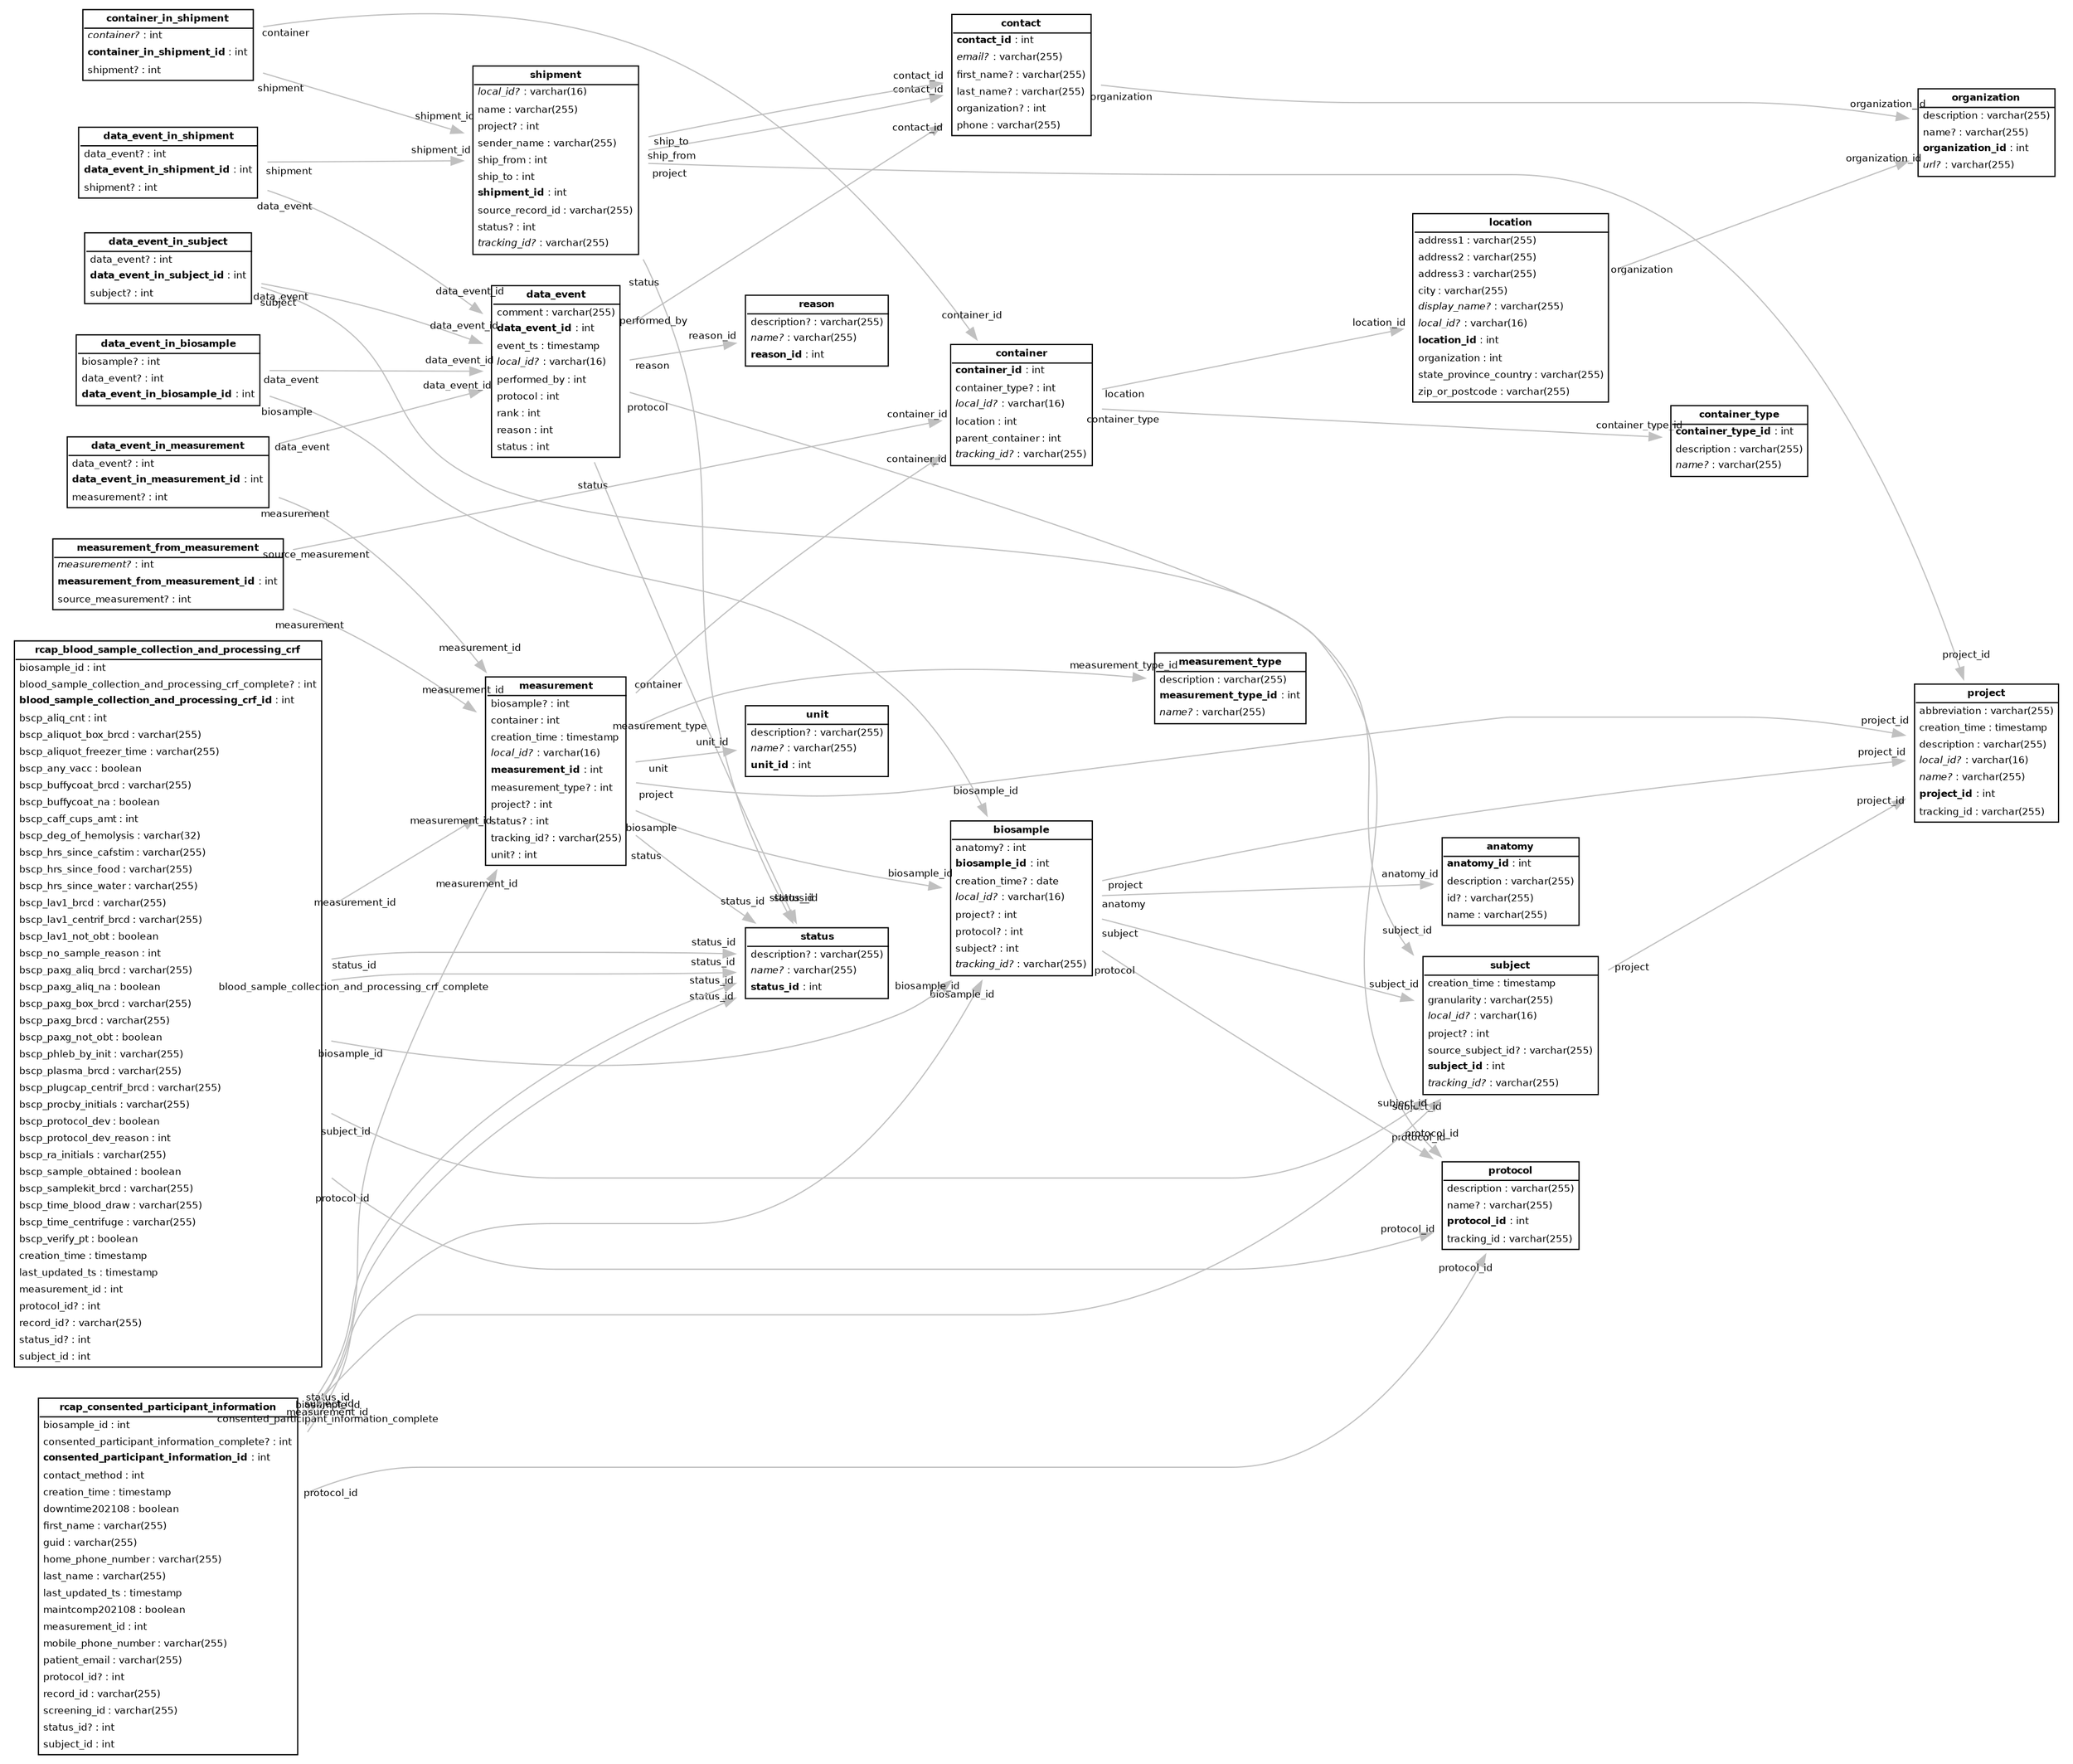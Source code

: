 digraph G {
node [fontname="Bitstream Vera Sans", fontsize=8, shape=none];
edge [color=grey, fontname="Bitstream Vera Sans", fontsize=8, labeldistance=2];
graph [rankdir=LR];
unit [label=<<TABLE BORDER="1" CELLBORDER="0" CELLSPACING="1">
	        <TR><TD><B>unit</B></TD></TR><HR></HR>
	        <TR><TD align="left">description? : varchar(255)</TD></TR>
	<TR><TD align="left"><I>name?</I> : varchar(255)</TD></TR>
	<TR><TD align="left"><B>unit_id</B> : int</TD></TR>
	        </TABLE>>];
status [label=<<TABLE BORDER="1" CELLBORDER="0" CELLSPACING="1">
	        <TR><TD><B>status</B></TD></TR><HR></HR>
	        <TR><TD align="left">description? : varchar(255)</TD></TR>
	<TR><TD align="left"><I>name?</I> : varchar(255)</TD></TR>
	<TR><TD align="left"><B>status_id</B> : int</TD></TR>
	        </TABLE>>];
reason [label=<<TABLE BORDER="1" CELLBORDER="0" CELLSPACING="1">
	        <TR><TD><B>reason</B></TD></TR><HR></HR>
	        <TR><TD align="left">description? : varchar(255)</TD></TR>
	<TR><TD align="left"><I>name?</I> : varchar(255)</TD></TR>
	<TR><TD align="left"><B>reason_id</B> : int</TD></TR>
	        </TABLE>>];
protocol [label=<<TABLE BORDER="1" CELLBORDER="0" CELLSPACING="1">
	        <TR><TD><B>protocol</B></TD></TR><HR></HR>
	        <TR><TD align="left">description : varchar(255)</TD></TR>
	<TR><TD align="left">name? : varchar(255)</TD></TR>
	<TR><TD align="left"><B>protocol_id</B> : int</TD></TR>
	<TR><TD align="left">tracking_id : varchar(255)</TD></TR>
	        </TABLE>>];
project [label=<<TABLE BORDER="1" CELLBORDER="0" CELLSPACING="1">
	        <TR><TD><B>project</B></TD></TR><HR></HR>
	        <TR><TD align="left">abbreviation : varchar(255)</TD></TR>
	<TR><TD align="left">creation_time : timestamp</TD></TR>
	<TR><TD align="left">description : varchar(255)</TD></TR>
	<TR><TD align="left"><I>local_id?</I> : varchar(16)</TD></TR>
	<TR><TD align="left"><I>name?</I> : varchar(255)</TD></TR>
	<TR><TD align="left"><B>project_id</B> : int</TD></TR>
	<TR><TD align="left">tracking_id : varchar(255)</TD></TR>
	        </TABLE>>];
organization [label=<<TABLE BORDER="1" CELLBORDER="0" CELLSPACING="1">
	        <TR><TD><B>organization</B></TD></TR><HR></HR>
	        <TR><TD align="left">description : varchar(255)</TD></TR>
	<TR><TD align="left">name? : varchar(255)</TD></TR>
	<TR><TD align="left"><B>organization_id</B> : int</TD></TR>
	<TR><TD align="left"><I>url?</I> : varchar(255)</TD></TR>
	        </TABLE>>];
measurement_type [label=<<TABLE BORDER="1" CELLBORDER="0" CELLSPACING="1">
	        <TR><TD><B>measurement_type</B></TD></TR><HR></HR>
	        <TR><TD align="left">description : varchar(255)</TD></TR>
	<TR><TD align="left"><B>measurement_type_id</B> : int</TD></TR>
	<TR><TD align="left"><I>name?</I> : varchar(255)</TD></TR>
	        </TABLE>>];
location [label=<<TABLE BORDER="1" CELLBORDER="0" CELLSPACING="1">
	        <TR><TD><B>location</B></TD></TR><HR></HR>
	        <TR><TD align="left">address1 : varchar(255)</TD></TR>
	<TR><TD align="left">address2 : varchar(255)</TD></TR>
	<TR><TD align="left">address3 : varchar(255)</TD></TR>
	<TR><TD align="left">city : varchar(255)</TD></TR>
	<TR><TD align="left"><I>display_name?</I> : varchar(255)</TD></TR>
	<TR><TD align="left"><I>local_id?</I> : varchar(16)</TD></TR>
	<TR><TD align="left"><B>location_id</B> : int</TD></TR>
	<TR><TD align="left">organization : int</TD></TR>
	<TR><TD align="left">state_province_country : varchar(255)</TD></TR>
	<TR><TD align="left">zip_or_postcode : varchar(255)</TD></TR>
	        </TABLE>>];
container_type [label=<<TABLE BORDER="1" CELLBORDER="0" CELLSPACING="1">
	        <TR><TD><B>container_type</B></TD></TR><HR></HR>
	        <TR><TD align="left"><B>container_type_id</B> : int</TD></TR>
	<TR><TD align="left">description : varchar(255)</TD></TR>
	<TR><TD align="left"><I>name?</I> : varchar(255)</TD></TR>
	        </TABLE>>];
container [label=<<TABLE BORDER="1" CELLBORDER="0" CELLSPACING="1">
	        <TR><TD><B>container</B></TD></TR><HR></HR>
	        <TR><TD align="left"><B>container_id</B> : int</TD></TR>
	<TR><TD align="left">container_type? : int</TD></TR>
	<TR><TD align="left"><I>local_id?</I> : varchar(16)</TD></TR>
	<TR><TD align="left">location : int</TD></TR>
	<TR><TD align="left">parent_container : int</TD></TR>
	<TR><TD align="left"><I>tracking_id?</I> : varchar(255)</TD></TR>
	        </TABLE>>];
contact [label=<<TABLE BORDER="1" CELLBORDER="0" CELLSPACING="1">
	        <TR><TD><B>contact</B></TD></TR><HR></HR>
	        <TR><TD align="left"><B>contact_id</B> : int</TD></TR>
	<TR><TD align="left"><I>email?</I> : varchar(255)</TD></TR>
	<TR><TD align="left">first_name? : varchar(255)</TD></TR>
	<TR><TD align="left">last_name? : varchar(255)</TD></TR>
	<TR><TD align="left">organization? : int</TD></TR>
	<TR><TD align="left">phone : varchar(255)</TD></TR>
	        </TABLE>>];
anatomy [label=<<TABLE BORDER="1" CELLBORDER="0" CELLSPACING="1">
	        <TR><TD><B>anatomy</B></TD></TR><HR></HR>
	        <TR><TD align="left"><B>anatomy_id</B> : int</TD></TR>
	<TR><TD align="left">description : varchar(255)</TD></TR>
	<TR><TD align="left">id? : varchar(255)</TD></TR>
	<TR><TD align="left">name : varchar(255)</TD></TR>
	        </TABLE>>];
subject [label=<<TABLE BORDER="1" CELLBORDER="0" CELLSPACING="1">
	        <TR><TD><B>subject</B></TD></TR><HR></HR>
	        <TR><TD align="left">creation_time : timestamp</TD></TR>
	<TR><TD align="left">granularity : varchar(255)</TD></TR>
	<TR><TD align="left"><I>local_id?</I> : varchar(16)</TD></TR>
	<TR><TD align="left">project? : int</TD></TR>
	<TR><TD align="left">source_subject_id? : varchar(255)</TD></TR>
	<TR><TD align="left"><B>subject_id</B> : int</TD></TR>
	<TR><TD align="left"><I>tracking_id?</I> : varchar(255)</TD></TR>
	        </TABLE>>];
shipment [label=<<TABLE BORDER="1" CELLBORDER="0" CELLSPACING="1">
	        <TR><TD><B>shipment</B></TD></TR><HR></HR>
	        <TR><TD align="left"><I>local_id?</I> : varchar(16)</TD></TR>
	<TR><TD align="left">name : varchar(255)</TD></TR>
	<TR><TD align="left">project? : int</TD></TR>
	<TR><TD align="left">sender_name : varchar(255)</TD></TR>
	<TR><TD align="left">ship_from : int</TD></TR>
	<TR><TD align="left">ship_to : int</TD></TR>
	<TR><TD align="left"><B>shipment_id</B> : int</TD></TR>
	<TR><TD align="left">source_record_id : varchar(255)</TD></TR>
	<TR><TD align="left">status? : int</TD></TR>
	<TR><TD align="left"><I>tracking_id?</I> : varchar(255)</TD></TR>
	        </TABLE>>];
data_event [label=<<TABLE BORDER="1" CELLBORDER="0" CELLSPACING="1">
	        <TR><TD><B>data_event</B></TD></TR><HR></HR>
	        <TR><TD align="left">comment : varchar(255)</TD></TR>
	<TR><TD align="left"><B>data_event_id</B> : int</TD></TR>
	<TR><TD align="left">event_ts : timestamp</TD></TR>
	<TR><TD align="left"><I>local_id?</I> : varchar(16)</TD></TR>
	<TR><TD align="left">performed_by : int</TD></TR>
	<TR><TD align="left">protocol : int</TD></TR>
	<TR><TD align="left">rank : int</TD></TR>
	<TR><TD align="left">reason : int</TD></TR>
	<TR><TD align="left">status : int</TD></TR>
	        </TABLE>>];
container_in_shipment [label=<<TABLE BORDER="1" CELLBORDER="0" CELLSPACING="1">
	        <TR><TD><B>container_in_shipment</B></TD></TR><HR></HR>
	        <TR><TD align="left"><I>container?</I> : int</TD></TR>
	<TR><TD align="left"><B>container_in_shipment_id</B> : int</TD></TR>
	<TR><TD align="left">shipment? : int</TD></TR>
	        </TABLE>>];
biosample [label=<<TABLE BORDER="1" CELLBORDER="0" CELLSPACING="1">
	        <TR><TD><B>biosample</B></TD></TR><HR></HR>
	        <TR><TD align="left">anatomy? : int</TD></TR>
	<TR><TD align="left"><B>biosample_id</B> : int</TD></TR>
	<TR><TD align="left">creation_time? : date</TD></TR>
	<TR><TD align="left"><I>local_id?</I> : varchar(16)</TD></TR>
	<TR><TD align="left">project? : int</TD></TR>
	<TR><TD align="left">protocol? : int</TD></TR>
	<TR><TD align="left">subject? : int</TD></TR>
	<TR><TD align="left"><I>tracking_id?</I> : varchar(255)</TD></TR>
	        </TABLE>>];
measurement [label=<<TABLE BORDER="1" CELLBORDER="0" CELLSPACING="1">
	        <TR><TD><B>measurement</B></TD></TR><HR></HR>
	        <TR><TD align="left">biosample? : int</TD></TR>
	<TR><TD align="left">container : int</TD></TR>
	<TR><TD align="left">creation_time : timestamp</TD></TR>
	<TR><TD align="left"><I>local_id?</I> : varchar(16)</TD></TR>
	<TR><TD align="left"><B>measurement_id</B> : int</TD></TR>
	<TR><TD align="left">measurement_type? : int</TD></TR>
	<TR><TD align="left">project? : int</TD></TR>
	<TR><TD align="left">status? : int</TD></TR>
	<TR><TD align="left">tracking_id? : varchar(255)</TD></TR>
	<TR><TD align="left">unit? : int</TD></TR>
	        </TABLE>>];
data_event_in_subject [label=<<TABLE BORDER="1" CELLBORDER="0" CELLSPACING="1">
	        <TR><TD><B>data_event_in_subject</B></TD></TR><HR></HR>
	        <TR><TD align="left">data_event? : int</TD></TR>
	<TR><TD align="left"><B>data_event_in_subject_id</B> : int</TD></TR>
	<TR><TD align="left">subject? : int</TD></TR>
	        </TABLE>>];
data_event_in_shipment [label=<<TABLE BORDER="1" CELLBORDER="0" CELLSPACING="1">
	        <TR><TD><B>data_event_in_shipment</B></TD></TR><HR></HR>
	        <TR><TD align="left">data_event? : int</TD></TR>
	<TR><TD align="left"><B>data_event_in_shipment_id</B> : int</TD></TR>
	<TR><TD align="left">shipment? : int</TD></TR>
	        </TABLE>>];
data_event_in_measurement [label=<<TABLE BORDER="1" CELLBORDER="0" CELLSPACING="1">
	        <TR><TD><B>data_event_in_measurement</B></TD></TR><HR></HR>
	        <TR><TD align="left">data_event? : int</TD></TR>
	<TR><TD align="left"><B>data_event_in_measurement_id</B> : int</TD></TR>
	<TR><TD align="left">measurement? : int</TD></TR>
	        </TABLE>>];
data_event_in_biosample [label=<<TABLE BORDER="1" CELLBORDER="0" CELLSPACING="1">
	        <TR><TD><B>data_event_in_biosample</B></TD></TR><HR></HR>
	        <TR><TD align="left">biosample? : int</TD></TR>
	<TR><TD align="left">data_event? : int</TD></TR>
	<TR><TD align="left"><B>data_event_in_biosample_id</B> : int</TD></TR>
	        </TABLE>>];
rcap_consented_participant_information [label=<<TABLE BORDER="1" CELLBORDER="0" CELLSPACING="1">
	        <TR><TD><B>rcap_consented_participant_information</B></TD></TR><HR></HR>
	        <TR><TD align="left">biosample_id : int</TD></TR>
	<TR><TD align="left">consented_participant_information_complete? : int</TD></TR>
	<TR><TD align="left"><B>consented_participant_information_id</B> : int</TD></TR>
	<TR><TD align="left">contact_method : int</TD></TR>
	<TR><TD align="left">creation_time : timestamp</TD></TR>
	<TR><TD align="left">downtime202108 : boolean</TD></TR>
	<TR><TD align="left">first_name : varchar(255)</TD></TR>
	<TR><TD align="left">guid : varchar(255)</TD></TR>
	<TR><TD align="left">home_phone_number : varchar(255)</TD></TR>
	<TR><TD align="left">last_name : varchar(255)</TD></TR>
	<TR><TD align="left">last_updated_ts : timestamp</TD></TR>
	<TR><TD align="left">maintcomp202108 : boolean</TD></TR>
	<TR><TD align="left">measurement_id : int</TD></TR>
	<TR><TD align="left">mobile_phone_number : varchar(255)</TD></TR>
	<TR><TD align="left">patient_email : varchar(255)</TD></TR>
	<TR><TD align="left">protocol_id? : int</TD></TR>
	<TR><TD align="left">record_id : varchar(255)</TD></TR>
	<TR><TD align="left">screening_id : varchar(255)</TD></TR>
	<TR><TD align="left">status_id? : int</TD></TR>
	<TR><TD align="left">subject_id : int</TD></TR>
	        </TABLE>>];
rcap_blood_sample_collection_and_processing_crf [label=<<TABLE BORDER="1" CELLBORDER="0" CELLSPACING="1">
	        <TR><TD><B>rcap_blood_sample_collection_and_processing_crf</B></TD></TR><HR></HR>
	        <TR><TD align="left">biosample_id : int</TD></TR>
	<TR><TD align="left">blood_sample_collection_and_processing_crf_complete? : int</TD></TR>
	<TR><TD align="left"><B>blood_sample_collection_and_processing_crf_id</B> : int</TD></TR>
	<TR><TD align="left">bscp_aliq_cnt : int</TD></TR>
	<TR><TD align="left">bscp_aliquot_box_brcd : varchar(255)</TD></TR>
	<TR><TD align="left">bscp_aliquot_freezer_time : varchar(255)</TD></TR>
	<TR><TD align="left">bscp_any_vacc : boolean</TD></TR>
	<TR><TD align="left">bscp_buffycoat_brcd : varchar(255)</TD></TR>
	<TR><TD align="left">bscp_buffycoat_na : boolean</TD></TR>
	<TR><TD align="left">bscp_caff_cups_amt : int</TD></TR>
	<TR><TD align="left">bscp_deg_of_hemolysis : varchar(32)</TD></TR>
	<TR><TD align="left">bscp_hrs_since_cafstim : varchar(255)</TD></TR>
	<TR><TD align="left">bscp_hrs_since_food : varchar(255)</TD></TR>
	<TR><TD align="left">bscp_hrs_since_water : varchar(255)</TD></TR>
	<TR><TD align="left">bscp_lav1_brcd : varchar(255)</TD></TR>
	<TR><TD align="left">bscp_lav1_centrif_brcd : varchar(255)</TD></TR>
	<TR><TD align="left">bscp_lav1_not_obt : boolean</TD></TR>
	<TR><TD align="left">bscp_no_sample_reason : int</TD></TR>
	<TR><TD align="left">bscp_paxg_aliq_brcd : varchar(255)</TD></TR>
	<TR><TD align="left">bscp_paxg_aliq_na : boolean</TD></TR>
	<TR><TD align="left">bscp_paxg_box_brcd : varchar(255)</TD></TR>
	<TR><TD align="left">bscp_paxg_brcd : varchar(255)</TD></TR>
	<TR><TD align="left">bscp_paxg_not_obt : boolean</TD></TR>
	<TR><TD align="left">bscp_phleb_by_init : varchar(255)</TD></TR>
	<TR><TD align="left">bscp_plasma_brcd : varchar(255)</TD></TR>
	<TR><TD align="left">bscp_plugcap_centrif_brcd : varchar(255)</TD></TR>
	<TR><TD align="left">bscp_procby_initials : varchar(255)</TD></TR>
	<TR><TD align="left">bscp_protocol_dev : boolean</TD></TR>
	<TR><TD align="left">bscp_protocol_dev_reason : int</TD></TR>
	<TR><TD align="left">bscp_ra_initials : varchar(255)</TD></TR>
	<TR><TD align="left">bscp_sample_obtained : boolean</TD></TR>
	<TR><TD align="left">bscp_samplekit_brcd : varchar(255)</TD></TR>
	<TR><TD align="left">bscp_time_blood_draw : varchar(255)</TD></TR>
	<TR><TD align="left">bscp_time_centrifuge : varchar(255)</TD></TR>
	<TR><TD align="left">bscp_verify_pt : boolean</TD></TR>
	<TR><TD align="left">creation_time : timestamp</TD></TR>
	<TR><TD align="left">last_updated_ts : timestamp</TD></TR>
	<TR><TD align="left">measurement_id : int</TD></TR>
	<TR><TD align="left">protocol_id? : int</TD></TR>
	<TR><TD align="left">record_id? : varchar(255)</TD></TR>
	<TR><TD align="left">status_id? : int</TD></TR>
	<TR><TD align="left">subject_id : int</TD></TR>
	        </TABLE>>];
measurement_from_measurement [label=<<TABLE BORDER="1" CELLBORDER="0" CELLSPACING="1">
	        <TR><TD><B>measurement_from_measurement</B></TD></TR><HR></HR>
	        <TR><TD align="left"><I>measurement?</I> : int</TD></TR>
	<TR><TD align="left"><B>measurement_from_measurement_id</B> : int</TD></TR>
	<TR><TD align="left">source_measurement? : int</TD></TR>
	        </TABLE>>];
location -> organization  [headlabel=organization_id, minlen=3, taillabel=organization, xlabel="                                                      "];
container -> container_type  [headlabel=container_type_id, minlen=4, taillabel=container_type, xlabel="                                                              "];
container -> location  [headlabel=location_id, minlen=3, taillabel=location, xlabel="                                      "];
contact -> organization  [headlabel=organization_id, minlen=3, taillabel=organization, xlabel="                                                      "];
subject -> project  [headlabel=project_id, minlen=3, taillabel=project, xlabel="                                  "];
shipment -> project  [headlabel=project_id, minlen=3, taillabel=project, xlabel="                                  "];
shipment -> contact  [headlabel=contact_id, minlen=3, taillabel=ship_from, xlabel="                                      "];
shipment -> contact  [headlabel=contact_id, minlen=3, taillabel=ship_to, xlabel="                                  "];
shipment -> status  [headlabel=status_id, minlen=2, taillabel=status, xlabel="                              "];
data_event -> contact  [headlabel=contact_id, minlen=3, taillabel=performed_by, xlabel="                                            "];
data_event -> protocol  [headlabel=protocol_id, minlen=3, taillabel=protocol, xlabel="                                      "];
data_event -> reason  [headlabel=reason_id, minlen=2, taillabel=reason, xlabel="                              "];
data_event -> status  [headlabel=status_id, minlen=2, taillabel=status, xlabel="                              "];
container_in_shipment -> container  [headlabel=container_id, minlen=3, taillabel=container, xlabel="                                          "];
container_in_shipment -> shipment  [headlabel=shipment_id, minlen=3, taillabel=shipment, xlabel="                                      "];
biosample -> anatomy  [headlabel=anatomy_id, minlen=3, taillabel=anatomy, xlabel="                                  "];
biosample -> project  [headlabel=project_id, minlen=3, taillabel=project, xlabel="                                  "];
biosample -> protocol  [headlabel=protocol_id, minlen=3, taillabel=protocol, xlabel="                                      "];
biosample -> subject  [headlabel=subject_id, minlen=3, taillabel=subject, xlabel="                                  "];
measurement -> biosample  [headlabel=biosample_id, minlen=3, taillabel=biosample, xlabel="                                          "];
measurement -> container  [headlabel=container_id, minlen=3, taillabel=container, xlabel="                                          "];
measurement -> measurement_type  [headlabel=measurement_type_id, minlen=4, taillabel=measurement_type, xlabel="                                                                      "];
measurement -> project  [headlabel=project_id, minlen=3, taillabel=project, xlabel="                                  "];
measurement -> status  [headlabel=status_id, minlen=2, taillabel=status, xlabel="                              "];
measurement -> unit  [headlabel=unit_id, minlen=2, taillabel=unit, xlabel="                      "];
data_event_in_subject -> data_event  [headlabel=data_event_id, minlen=3, taillabel=data_event, xlabel="                                              "];
data_event_in_subject -> subject  [headlabel=subject_id, minlen=3, taillabel=subject, xlabel="                                  "];
data_event_in_shipment -> data_event  [headlabel=data_event_id, minlen=3, taillabel=data_event, xlabel="                                              "];
data_event_in_shipment -> shipment  [headlabel=shipment_id, minlen=3, taillabel=shipment, xlabel="                                      "];
data_event_in_measurement -> data_event  [headlabel=data_event_id, minlen=3, taillabel=data_event, xlabel="                                              "];
data_event_in_measurement -> measurement  [headlabel=measurement_id, minlen=3, taillabel=measurement, xlabel="                                                  "];
data_event_in_biosample -> biosample  [headlabel=biosample_id, minlen=3, taillabel=biosample, xlabel="                                          "];
data_event_in_biosample -> data_event  [headlabel=data_event_id, minlen=3, taillabel=data_event, xlabel="                                              "];
rcap_consented_participant_information -> biosample  [headlabel=biosample_id, minlen=3, taillabel=biosample_id, xlabel="                                                "];
rcap_consented_participant_information -> status  [headlabel=status_id, minlen=5, taillabel=consented_participant_information_complete, xlabel="                                                                                                      "];
rcap_consented_participant_information -> measurement  [headlabel=measurement_id, minlen=3, taillabel=measurement_id, xlabel="                                                        "];
rcap_consented_participant_information -> protocol  [headlabel=protocol_id, minlen=3, taillabel=protocol_id, xlabel="                                            "];
rcap_consented_participant_information -> status  [headlabel=status_id, minlen=3, taillabel=status_id, xlabel="                                    "];
rcap_consented_participant_information -> subject  [headlabel=subject_id, minlen=3, taillabel=subject_id, xlabel="                                        "];
rcap_blood_sample_collection_and_processing_crf -> biosample  [headlabel=biosample_id, minlen=3, taillabel=biosample_id, xlabel="                                                "];
rcap_blood_sample_collection_and_processing_crf -> status  [headlabel=status_id, minlen=5, taillabel=blood_sample_collection_and_processing_crf_complete, xlabel="                                                                                                                        "];
rcap_blood_sample_collection_and_processing_crf -> measurement  [headlabel=measurement_id, minlen=3, taillabel=measurement_id, xlabel="                                                        "];
rcap_blood_sample_collection_and_processing_crf -> protocol  [headlabel=protocol_id, minlen=3, taillabel=protocol_id, xlabel="                                            "];
rcap_blood_sample_collection_and_processing_crf -> status  [headlabel=status_id, minlen=3, taillabel=status_id, xlabel="                                    "];
rcap_blood_sample_collection_and_processing_crf -> subject  [headlabel=subject_id, minlen=3, taillabel=subject_id, xlabel="                                        "];
measurement_from_measurement -> measurement  [headlabel=measurement_id, minlen=3, taillabel=measurement, xlabel="                                                  "];
measurement_from_measurement -> container  [headlabel=container_id, minlen=4, taillabel=source_measurement, xlabel="                                                            "];
}
